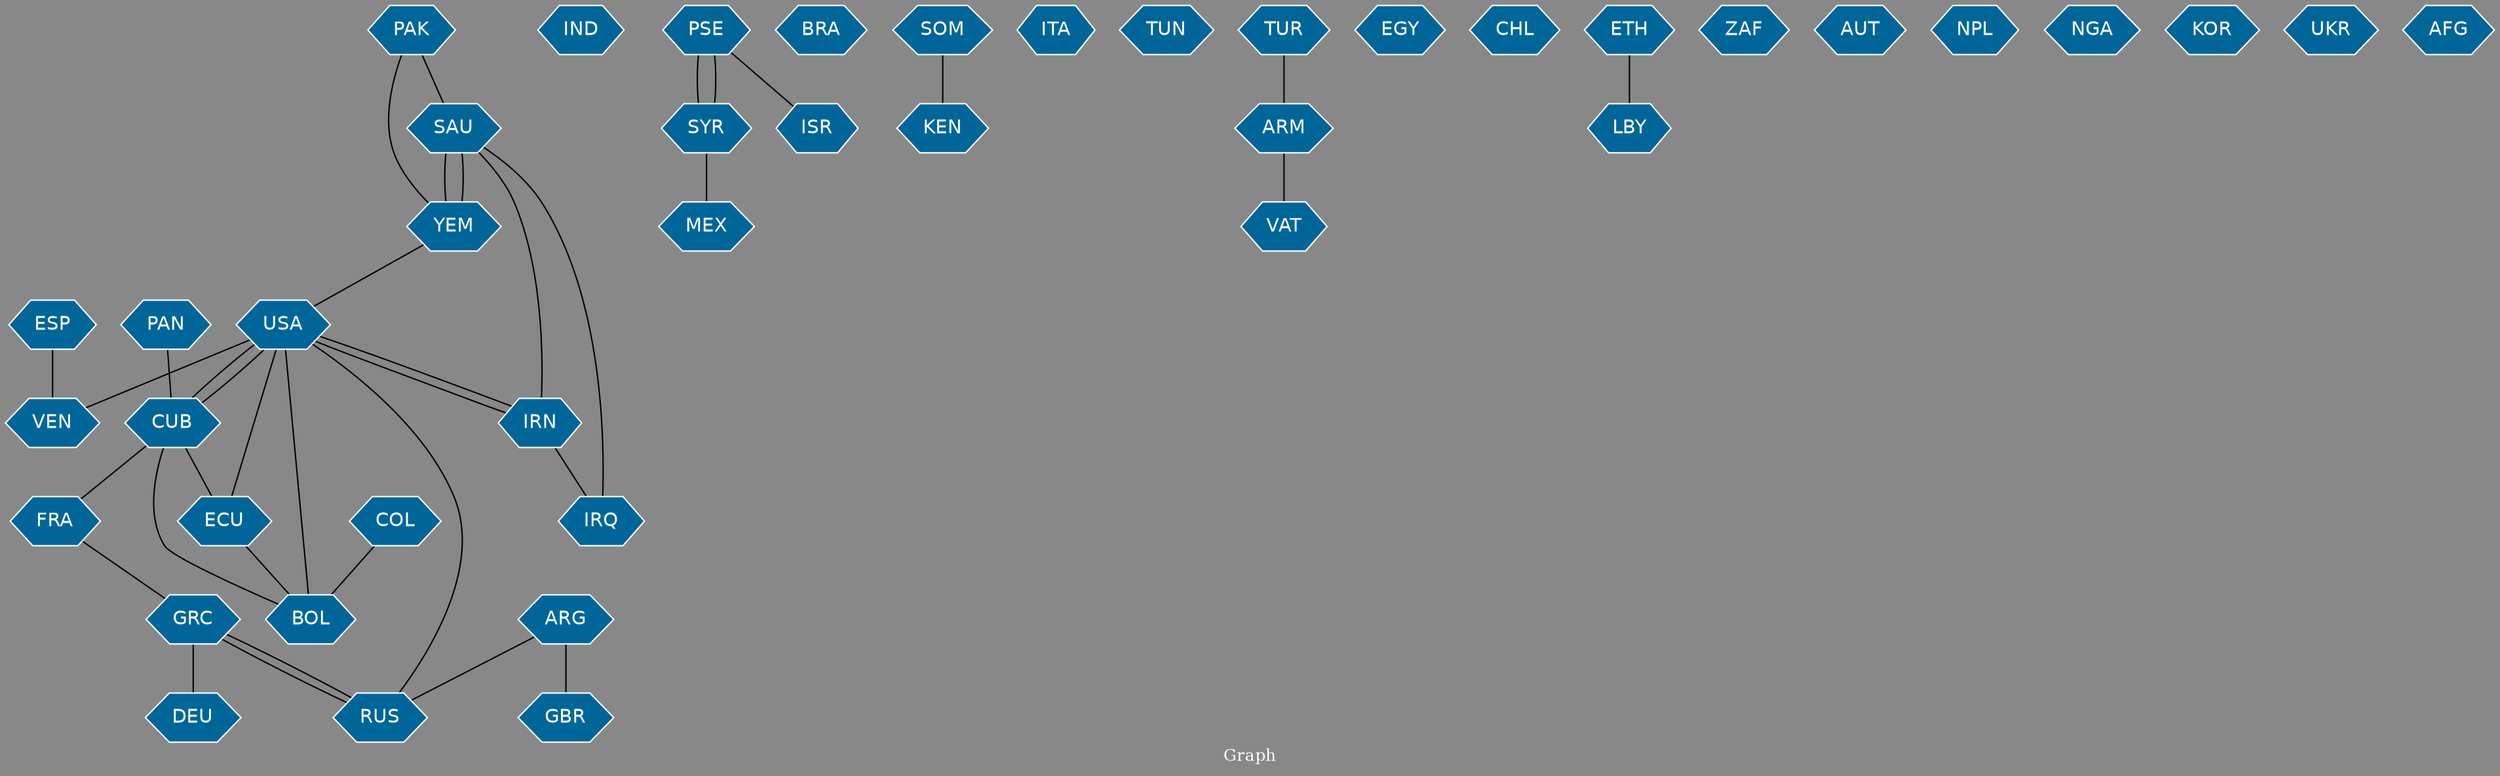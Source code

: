 // Countries together in item graph
graph {
	graph [bgcolor="#888888" fontcolor=white fontsize=12 label="Graph" outputorder=edgesfirst overlap=prism]
	node [color=white fillcolor="#006699" fontcolor=white fontname=Helvetica shape=hexagon style=filled]
	edge [arrowhead=open color=black fontcolor=white fontname=Courier fontsize=12]
		ESP [label=ESP]
		IND [label=IND]
		FRA [label=FRA]
		GRC [label=GRC]
		ISR [label=ISR]
		PAK [label=PAK]
		SAU [label=SAU]
		YEM [label=YEM]
		SYR [label=SYR]
		BRA [label=BRA]
		SOM [label=SOM]
		MEX [label=MEX]
		USA [label=USA]
		CUB [label=CUB]
		ITA [label=ITA]
		VEN [label=VEN]
		ARG [label=ARG]
		RUS [label=RUS]
		IRN [label=IRN]
		COL [label=COL]
		PAN [label=PAN]
		KEN [label=KEN]
		DEU [label=DEU]
		PSE [label=PSE]
		TUN [label=TUN]
		VAT [label=VAT]
		IRQ [label=IRQ]
		EGY [label=EGY]
		CHL [label=CHL]
		ARM [label=ARM]
		ETH [label=ETH]
		LBY [label=LBY]
		ZAF [label=ZAF]
		AUT [label=AUT]
		NPL [label=NPL]
		NGA [label=NGA]
		KOR [label=KOR]
		BOL [label=BOL]
		ECU [label=ECU]
		TUR [label=TUR]
		UKR [label=UKR]
		GBR [label=GBR]
		AFG [label=AFG]
			GRC -- RUS [weight=1]
			SAU -- IRQ [weight=1]
			IRN -- USA [weight=1]
			CUB -- FRA [weight=1]
			ETH -- LBY [weight=1]
			IRN -- IRQ [weight=1]
			SAU -- YEM [weight=1]
			SAU -- IRN [weight=1]
			PSE -- SYR [weight=1]
			USA -- ECU [weight=1]
			PAN -- CUB [weight=1]
			ESP -- VEN [weight=3]
			ECU -- BOL [weight=1]
			ARG -- GBR [weight=1]
			CUB -- ECU [weight=1]
			ARG -- RUS [weight=1]
			SOM -- KEN [weight=1]
			YEM -- USA [weight=1]
			SYR -- MEX [weight=1]
			USA -- CUB [weight=2]
			USA -- RUS [weight=1]
			USA -- VEN [weight=3]
			PAK -- SAU [weight=1]
			PSE -- ISR [weight=1]
			CUB -- USA [weight=1]
			GRC -- DEU [weight=1]
			SYR -- PSE [weight=1]
			CUB -- BOL [weight=1]
			ARM -- VAT [weight=1]
			FRA -- GRC [weight=1]
			YEM -- SAU [weight=3]
			USA -- BOL [weight=1]
			PAK -- YEM [weight=1]
			USA -- IRN [weight=1]
			RUS -- GRC [weight=1]
			TUR -- ARM [weight=1]
			COL -- BOL [weight=1]
}